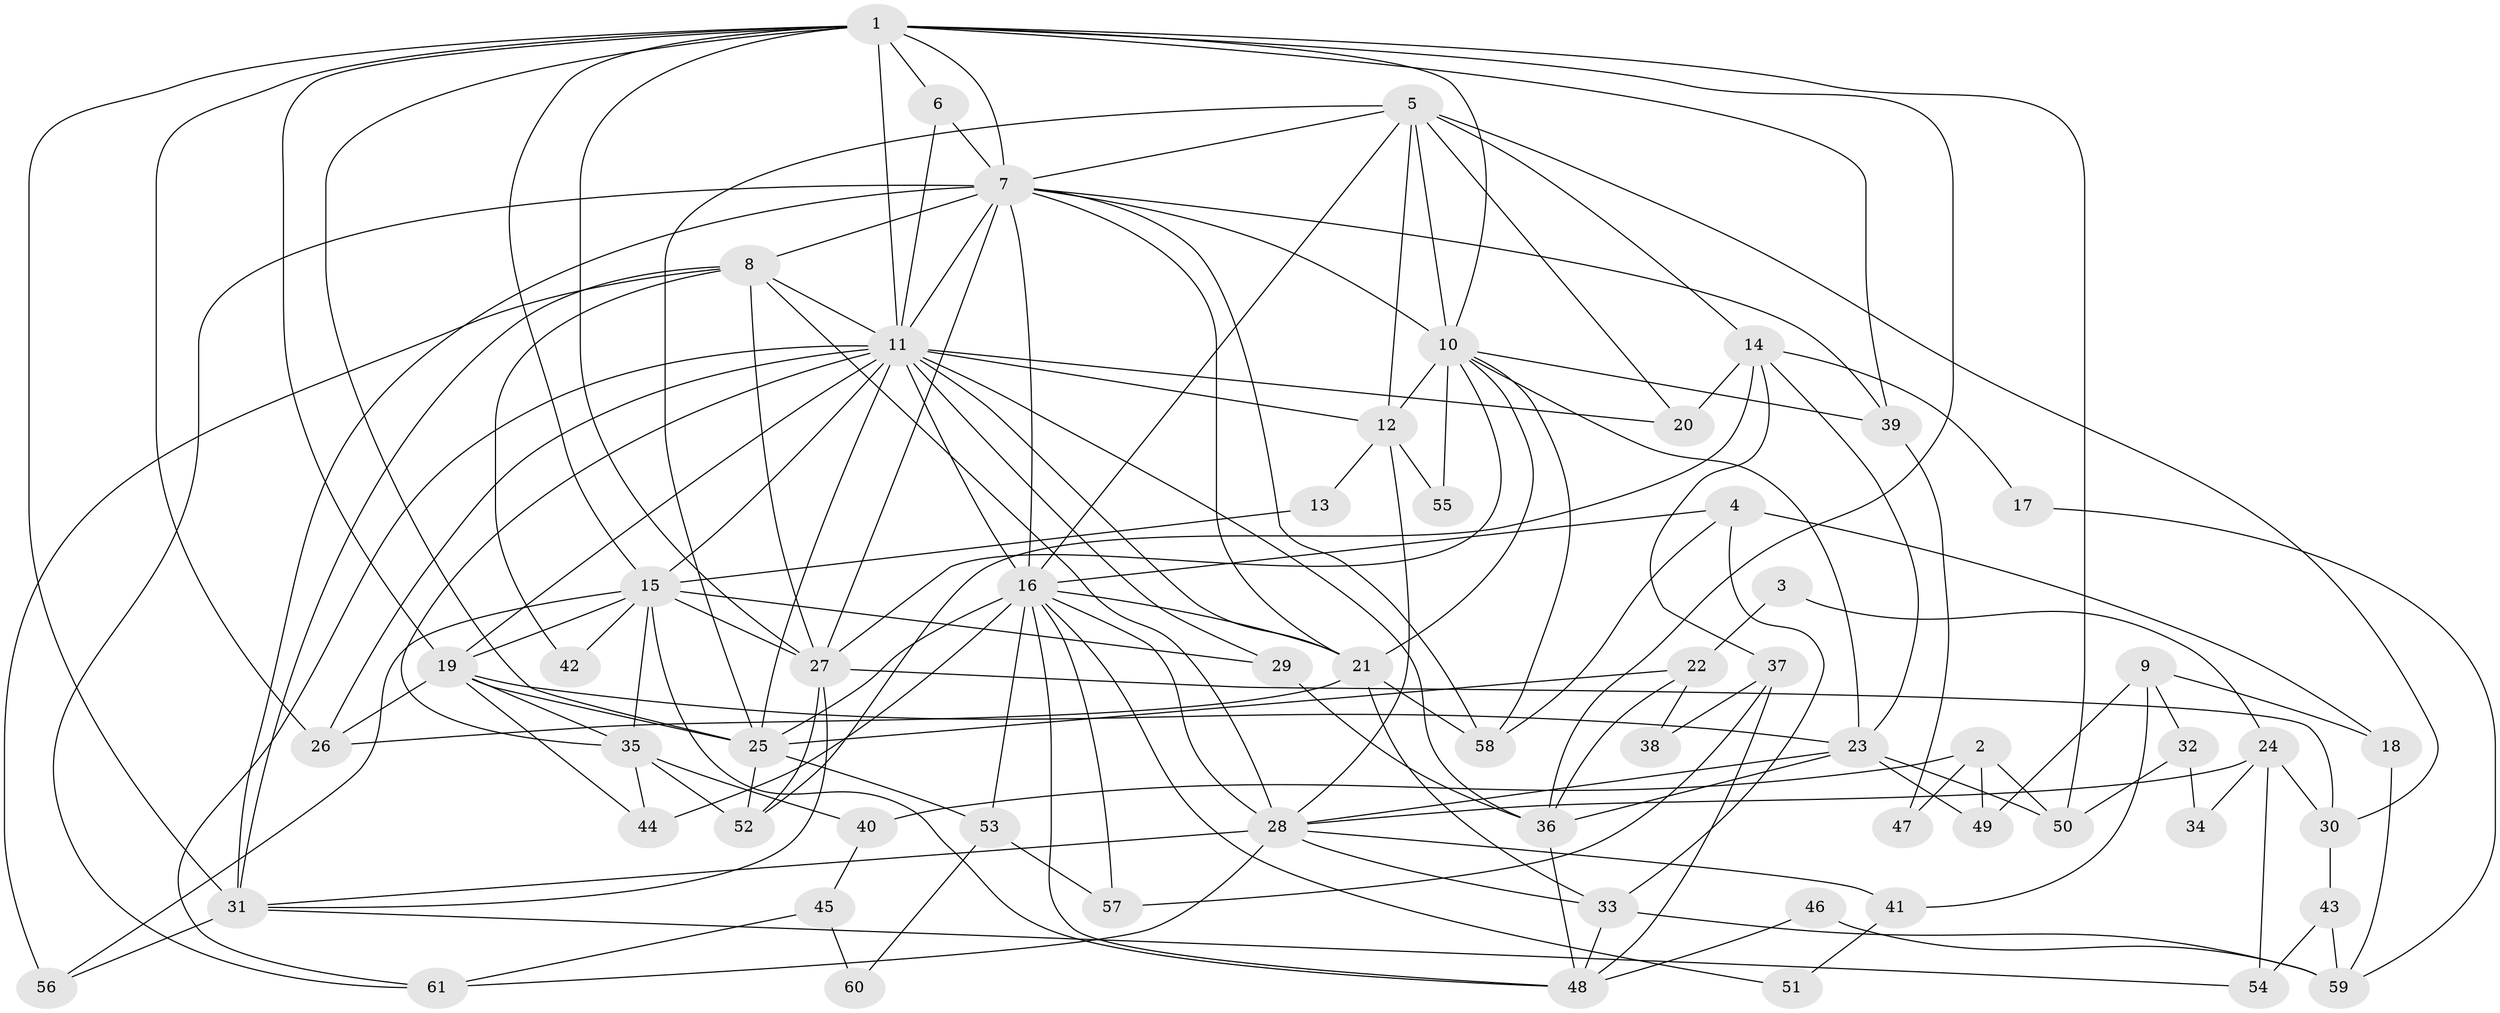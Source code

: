 // original degree distribution, {6: 0.10743801652892562, 5: 0.2066115702479339, 2: 0.14049586776859505, 4: 0.256198347107438, 3: 0.256198347107438, 9: 0.008264462809917356, 7: 0.024793388429752067}
// Generated by graph-tools (version 1.1) at 2025/35/03/09/25 02:35:56]
// undirected, 61 vertices, 152 edges
graph export_dot {
graph [start="1"]
  node [color=gray90,style=filled];
  1;
  2;
  3;
  4;
  5;
  6;
  7;
  8;
  9;
  10;
  11;
  12;
  13;
  14;
  15;
  16;
  17;
  18;
  19;
  20;
  21;
  22;
  23;
  24;
  25;
  26;
  27;
  28;
  29;
  30;
  31;
  32;
  33;
  34;
  35;
  36;
  37;
  38;
  39;
  40;
  41;
  42;
  43;
  44;
  45;
  46;
  47;
  48;
  49;
  50;
  51;
  52;
  53;
  54;
  55;
  56;
  57;
  58;
  59;
  60;
  61;
  1 -- 6 [weight=2.0];
  1 -- 7 [weight=1.0];
  1 -- 10 [weight=1.0];
  1 -- 11 [weight=2.0];
  1 -- 15 [weight=1.0];
  1 -- 19 [weight=1.0];
  1 -- 25 [weight=1.0];
  1 -- 26 [weight=2.0];
  1 -- 27 [weight=1.0];
  1 -- 31 [weight=1.0];
  1 -- 36 [weight=1.0];
  1 -- 39 [weight=1.0];
  1 -- 50 [weight=1.0];
  2 -- 40 [weight=1.0];
  2 -- 47 [weight=1.0];
  2 -- 49 [weight=1.0];
  2 -- 50 [weight=1.0];
  3 -- 22 [weight=1.0];
  3 -- 24 [weight=1.0];
  4 -- 16 [weight=1.0];
  4 -- 18 [weight=1.0];
  4 -- 33 [weight=1.0];
  4 -- 58 [weight=1.0];
  5 -- 7 [weight=1.0];
  5 -- 10 [weight=1.0];
  5 -- 12 [weight=1.0];
  5 -- 14 [weight=1.0];
  5 -- 16 [weight=1.0];
  5 -- 20 [weight=1.0];
  5 -- 25 [weight=1.0];
  5 -- 30 [weight=1.0];
  6 -- 7 [weight=2.0];
  6 -- 11 [weight=1.0];
  7 -- 8 [weight=1.0];
  7 -- 10 [weight=2.0];
  7 -- 11 [weight=1.0];
  7 -- 16 [weight=1.0];
  7 -- 21 [weight=2.0];
  7 -- 27 [weight=1.0];
  7 -- 31 [weight=2.0];
  7 -- 39 [weight=1.0];
  7 -- 58 [weight=1.0];
  7 -- 61 [weight=1.0];
  8 -- 11 [weight=1.0];
  8 -- 27 [weight=1.0];
  8 -- 28 [weight=1.0];
  8 -- 31 [weight=1.0];
  8 -- 42 [weight=1.0];
  8 -- 56 [weight=1.0];
  9 -- 18 [weight=1.0];
  9 -- 32 [weight=1.0];
  9 -- 41 [weight=1.0];
  9 -- 49 [weight=1.0];
  10 -- 12 [weight=1.0];
  10 -- 21 [weight=1.0];
  10 -- 23 [weight=1.0];
  10 -- 27 [weight=1.0];
  10 -- 39 [weight=1.0];
  10 -- 55 [weight=1.0];
  10 -- 58 [weight=1.0];
  11 -- 12 [weight=1.0];
  11 -- 15 [weight=2.0];
  11 -- 16 [weight=2.0];
  11 -- 19 [weight=3.0];
  11 -- 20 [weight=3.0];
  11 -- 21 [weight=1.0];
  11 -- 25 [weight=1.0];
  11 -- 26 [weight=1.0];
  11 -- 29 [weight=2.0];
  11 -- 35 [weight=1.0];
  11 -- 36 [weight=1.0];
  11 -- 61 [weight=1.0];
  12 -- 13 [weight=1.0];
  12 -- 28 [weight=1.0];
  12 -- 55 [weight=2.0];
  13 -- 15 [weight=1.0];
  14 -- 17 [weight=1.0];
  14 -- 20 [weight=1.0];
  14 -- 23 [weight=1.0];
  14 -- 37 [weight=1.0];
  14 -- 52 [weight=1.0];
  15 -- 19 [weight=1.0];
  15 -- 27 [weight=2.0];
  15 -- 29 [weight=1.0];
  15 -- 35 [weight=2.0];
  15 -- 42 [weight=1.0];
  15 -- 48 [weight=1.0];
  15 -- 56 [weight=1.0];
  16 -- 21 [weight=1.0];
  16 -- 25 [weight=3.0];
  16 -- 28 [weight=1.0];
  16 -- 44 [weight=2.0];
  16 -- 48 [weight=1.0];
  16 -- 51 [weight=1.0];
  16 -- 53 [weight=1.0];
  16 -- 57 [weight=1.0];
  17 -- 59 [weight=1.0];
  18 -- 59 [weight=1.0];
  19 -- 23 [weight=4.0];
  19 -- 25 [weight=1.0];
  19 -- 26 [weight=1.0];
  19 -- 35 [weight=1.0];
  19 -- 44 [weight=1.0];
  21 -- 26 [weight=2.0];
  21 -- 33 [weight=1.0];
  21 -- 58 [weight=2.0];
  22 -- 25 [weight=1.0];
  22 -- 36 [weight=1.0];
  22 -- 38 [weight=1.0];
  23 -- 28 [weight=1.0];
  23 -- 36 [weight=1.0];
  23 -- 49 [weight=1.0];
  23 -- 50 [weight=2.0];
  24 -- 28 [weight=1.0];
  24 -- 30 [weight=1.0];
  24 -- 34 [weight=1.0];
  24 -- 54 [weight=1.0];
  25 -- 52 [weight=1.0];
  25 -- 53 [weight=1.0];
  27 -- 30 [weight=1.0];
  27 -- 31 [weight=1.0];
  27 -- 52 [weight=1.0];
  28 -- 31 [weight=1.0];
  28 -- 33 [weight=1.0];
  28 -- 41 [weight=1.0];
  28 -- 61 [weight=1.0];
  29 -- 36 [weight=1.0];
  30 -- 43 [weight=1.0];
  31 -- 54 [weight=1.0];
  31 -- 56 [weight=1.0];
  32 -- 34 [weight=1.0];
  32 -- 50 [weight=1.0];
  33 -- 48 [weight=1.0];
  33 -- 59 [weight=1.0];
  35 -- 40 [weight=1.0];
  35 -- 44 [weight=1.0];
  35 -- 52 [weight=1.0];
  36 -- 48 [weight=1.0];
  37 -- 38 [weight=1.0];
  37 -- 48 [weight=1.0];
  37 -- 57 [weight=1.0];
  39 -- 47 [weight=1.0];
  40 -- 45 [weight=1.0];
  41 -- 51 [weight=1.0];
  43 -- 54 [weight=1.0];
  43 -- 59 [weight=1.0];
  45 -- 60 [weight=1.0];
  45 -- 61 [weight=1.0];
  46 -- 48 [weight=1.0];
  46 -- 59 [weight=1.0];
  53 -- 57 [weight=1.0];
  53 -- 60 [weight=1.0];
}
